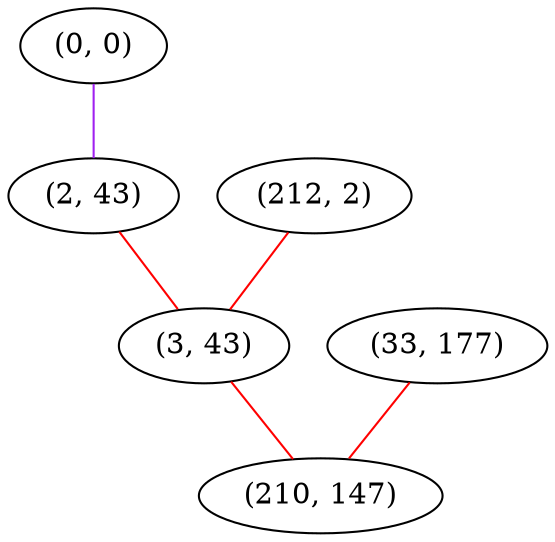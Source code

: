 graph "" {
"(0, 0)";
"(212, 2)";
"(2, 43)";
"(3, 43)";
"(33, 177)";
"(210, 147)";
"(0, 0)" -- "(2, 43)"  [color=purple, key=0, weight=4];
"(212, 2)" -- "(3, 43)"  [color=red, key=0, weight=1];
"(2, 43)" -- "(3, 43)"  [color=red, key=0, weight=1];
"(3, 43)" -- "(210, 147)"  [color=red, key=0, weight=1];
"(33, 177)" -- "(210, 147)"  [color=red, key=0, weight=1];
}
